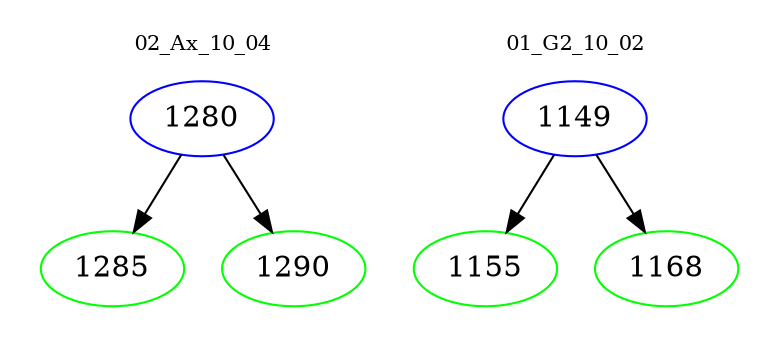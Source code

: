 digraph{
subgraph cluster_0 {
color = white
label = "02_Ax_10_04";
fontsize=10;
T0_1280 [label="1280", color="blue"]
T0_1280 -> T0_1285 [color="black"]
T0_1285 [label="1285", color="green"]
T0_1280 -> T0_1290 [color="black"]
T0_1290 [label="1290", color="green"]
}
subgraph cluster_1 {
color = white
label = "01_G2_10_02";
fontsize=10;
T1_1149 [label="1149", color="blue"]
T1_1149 -> T1_1155 [color="black"]
T1_1155 [label="1155", color="green"]
T1_1149 -> T1_1168 [color="black"]
T1_1168 [label="1168", color="green"]
}
}
